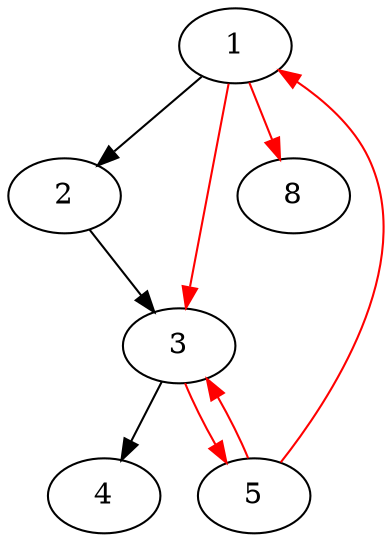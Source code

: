 strict digraph myGraph {
1
1 -> 2
1 -> 3 [color = red]
1 -> 8 [color = red]
2
2 -> 3
3
3 -> 4
3 -> 5 [color = red]
4
5
5 -> 3 [color = red]
5 -> 1 [color = red]
8
}